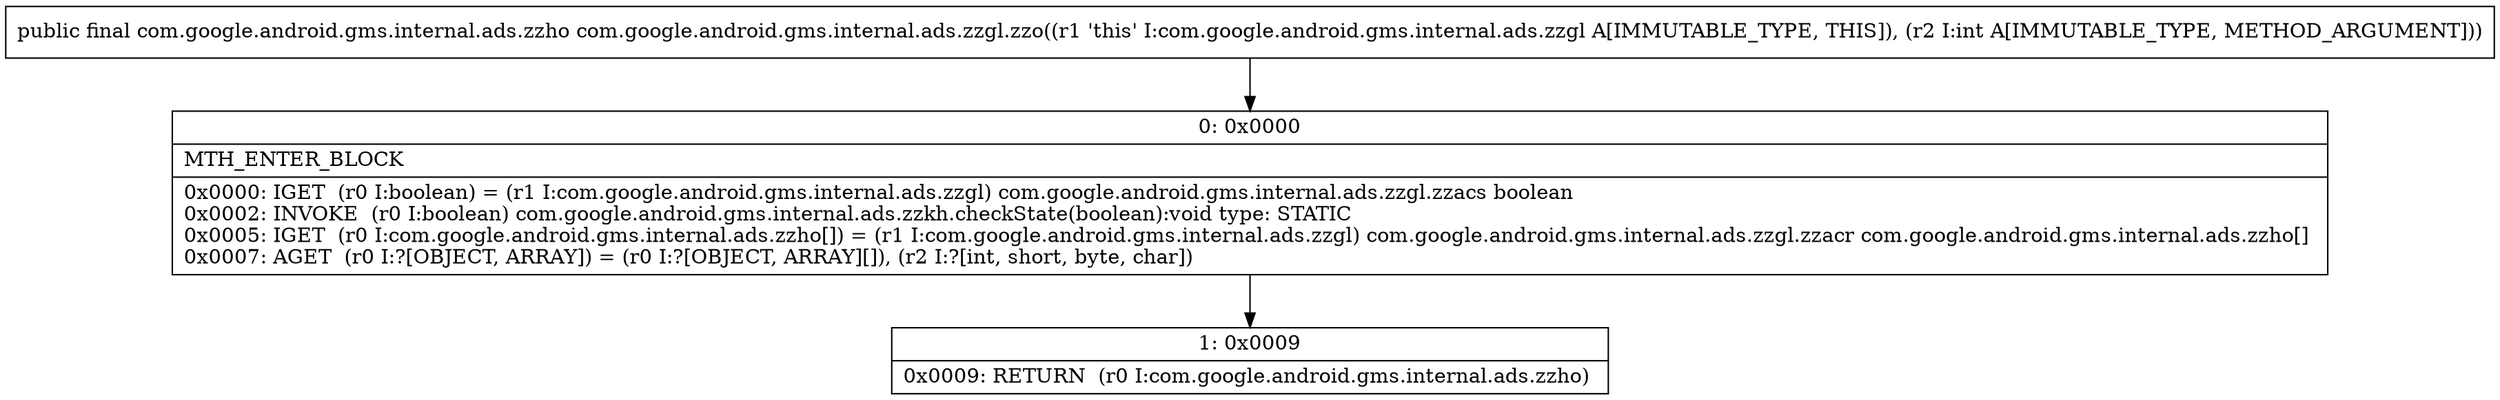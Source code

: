 digraph "CFG forcom.google.android.gms.internal.ads.zzgl.zzo(I)Lcom\/google\/android\/gms\/internal\/ads\/zzho;" {
Node_0 [shape=record,label="{0\:\ 0x0000|MTH_ENTER_BLOCK\l|0x0000: IGET  (r0 I:boolean) = (r1 I:com.google.android.gms.internal.ads.zzgl) com.google.android.gms.internal.ads.zzgl.zzacs boolean \l0x0002: INVOKE  (r0 I:boolean) com.google.android.gms.internal.ads.zzkh.checkState(boolean):void type: STATIC \l0x0005: IGET  (r0 I:com.google.android.gms.internal.ads.zzho[]) = (r1 I:com.google.android.gms.internal.ads.zzgl) com.google.android.gms.internal.ads.zzgl.zzacr com.google.android.gms.internal.ads.zzho[] \l0x0007: AGET  (r0 I:?[OBJECT, ARRAY]) = (r0 I:?[OBJECT, ARRAY][]), (r2 I:?[int, short, byte, char]) \l}"];
Node_1 [shape=record,label="{1\:\ 0x0009|0x0009: RETURN  (r0 I:com.google.android.gms.internal.ads.zzho) \l}"];
MethodNode[shape=record,label="{public final com.google.android.gms.internal.ads.zzho com.google.android.gms.internal.ads.zzgl.zzo((r1 'this' I:com.google.android.gms.internal.ads.zzgl A[IMMUTABLE_TYPE, THIS]), (r2 I:int A[IMMUTABLE_TYPE, METHOD_ARGUMENT])) }"];
MethodNode -> Node_0;
Node_0 -> Node_1;
}

